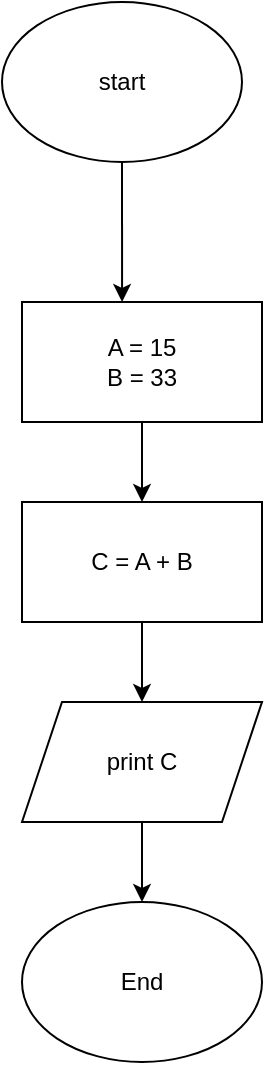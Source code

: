 <mxfile version="15.8.8" type="device"><diagram id="aO8t4qxds7kkwrLKUIqj" name="Page-1"><mxGraphModel dx="782" dy="568" grid="1" gridSize="10" guides="1" tooltips="1" connect="1" arrows="1" fold="1" page="1" pageScale="1" pageWidth="850" pageHeight="1100" math="0" shadow="0"><root><mxCell id="0"/><mxCell id="1" parent="0"/><mxCell id="Eg5LkHpD7_odWclrCxdA-4" style="edgeStyle=orthogonalEdgeStyle;rounded=0;orthogonalLoop=1;jettySize=auto;html=1;entryX=0.417;entryY=0;entryDx=0;entryDy=0;entryPerimeter=0;" edge="1" parent="1" source="Eg5LkHpD7_odWclrCxdA-1" target="Eg5LkHpD7_odWclrCxdA-2"><mxGeometry relative="1" as="geometry"/></mxCell><mxCell id="Eg5LkHpD7_odWclrCxdA-1" value="start" style="ellipse;whiteSpace=wrap;html=1;" vertex="1" parent="1"><mxGeometry x="320" y="40" width="120" height="80" as="geometry"/></mxCell><mxCell id="Eg5LkHpD7_odWclrCxdA-5" style="edgeStyle=orthogonalEdgeStyle;rounded=0;orthogonalLoop=1;jettySize=auto;html=1;" edge="1" parent="1" source="Eg5LkHpD7_odWclrCxdA-2" target="Eg5LkHpD7_odWclrCxdA-6"><mxGeometry relative="1" as="geometry"><mxPoint x="390" y="320" as="targetPoint"/></mxGeometry></mxCell><mxCell id="Eg5LkHpD7_odWclrCxdA-2" value="A = 15&lt;br&gt;B = 33" style="rounded=0;whiteSpace=wrap;html=1;" vertex="1" parent="1"><mxGeometry x="330" y="190" width="120" height="60" as="geometry"/></mxCell><mxCell id="Eg5LkHpD7_odWclrCxdA-7" style="edgeStyle=orthogonalEdgeStyle;rounded=0;orthogonalLoop=1;jettySize=auto;html=1;" edge="1" parent="1" source="Eg5LkHpD7_odWclrCxdA-6" target="Eg5LkHpD7_odWclrCxdA-8"><mxGeometry relative="1" as="geometry"><mxPoint x="390" y="410" as="targetPoint"/></mxGeometry></mxCell><mxCell id="Eg5LkHpD7_odWclrCxdA-6" value="C = A + B" style="rounded=0;whiteSpace=wrap;html=1;" vertex="1" parent="1"><mxGeometry x="330" y="290" width="120" height="60" as="geometry"/></mxCell><mxCell id="Eg5LkHpD7_odWclrCxdA-9" style="edgeStyle=orthogonalEdgeStyle;rounded=0;orthogonalLoop=1;jettySize=auto;html=1;" edge="1" parent="1" source="Eg5LkHpD7_odWclrCxdA-8" target="Eg5LkHpD7_odWclrCxdA-10"><mxGeometry relative="1" as="geometry"><mxPoint x="390" y="530" as="targetPoint"/></mxGeometry></mxCell><mxCell id="Eg5LkHpD7_odWclrCxdA-8" value="print C" style="shape=parallelogram;perimeter=parallelogramPerimeter;whiteSpace=wrap;html=1;fixedSize=1;" vertex="1" parent="1"><mxGeometry x="330" y="390" width="120" height="60" as="geometry"/></mxCell><mxCell id="Eg5LkHpD7_odWclrCxdA-10" value="End" style="ellipse;whiteSpace=wrap;html=1;" vertex="1" parent="1"><mxGeometry x="330" y="490" width="120" height="80" as="geometry"/></mxCell></root></mxGraphModel></diagram></mxfile>